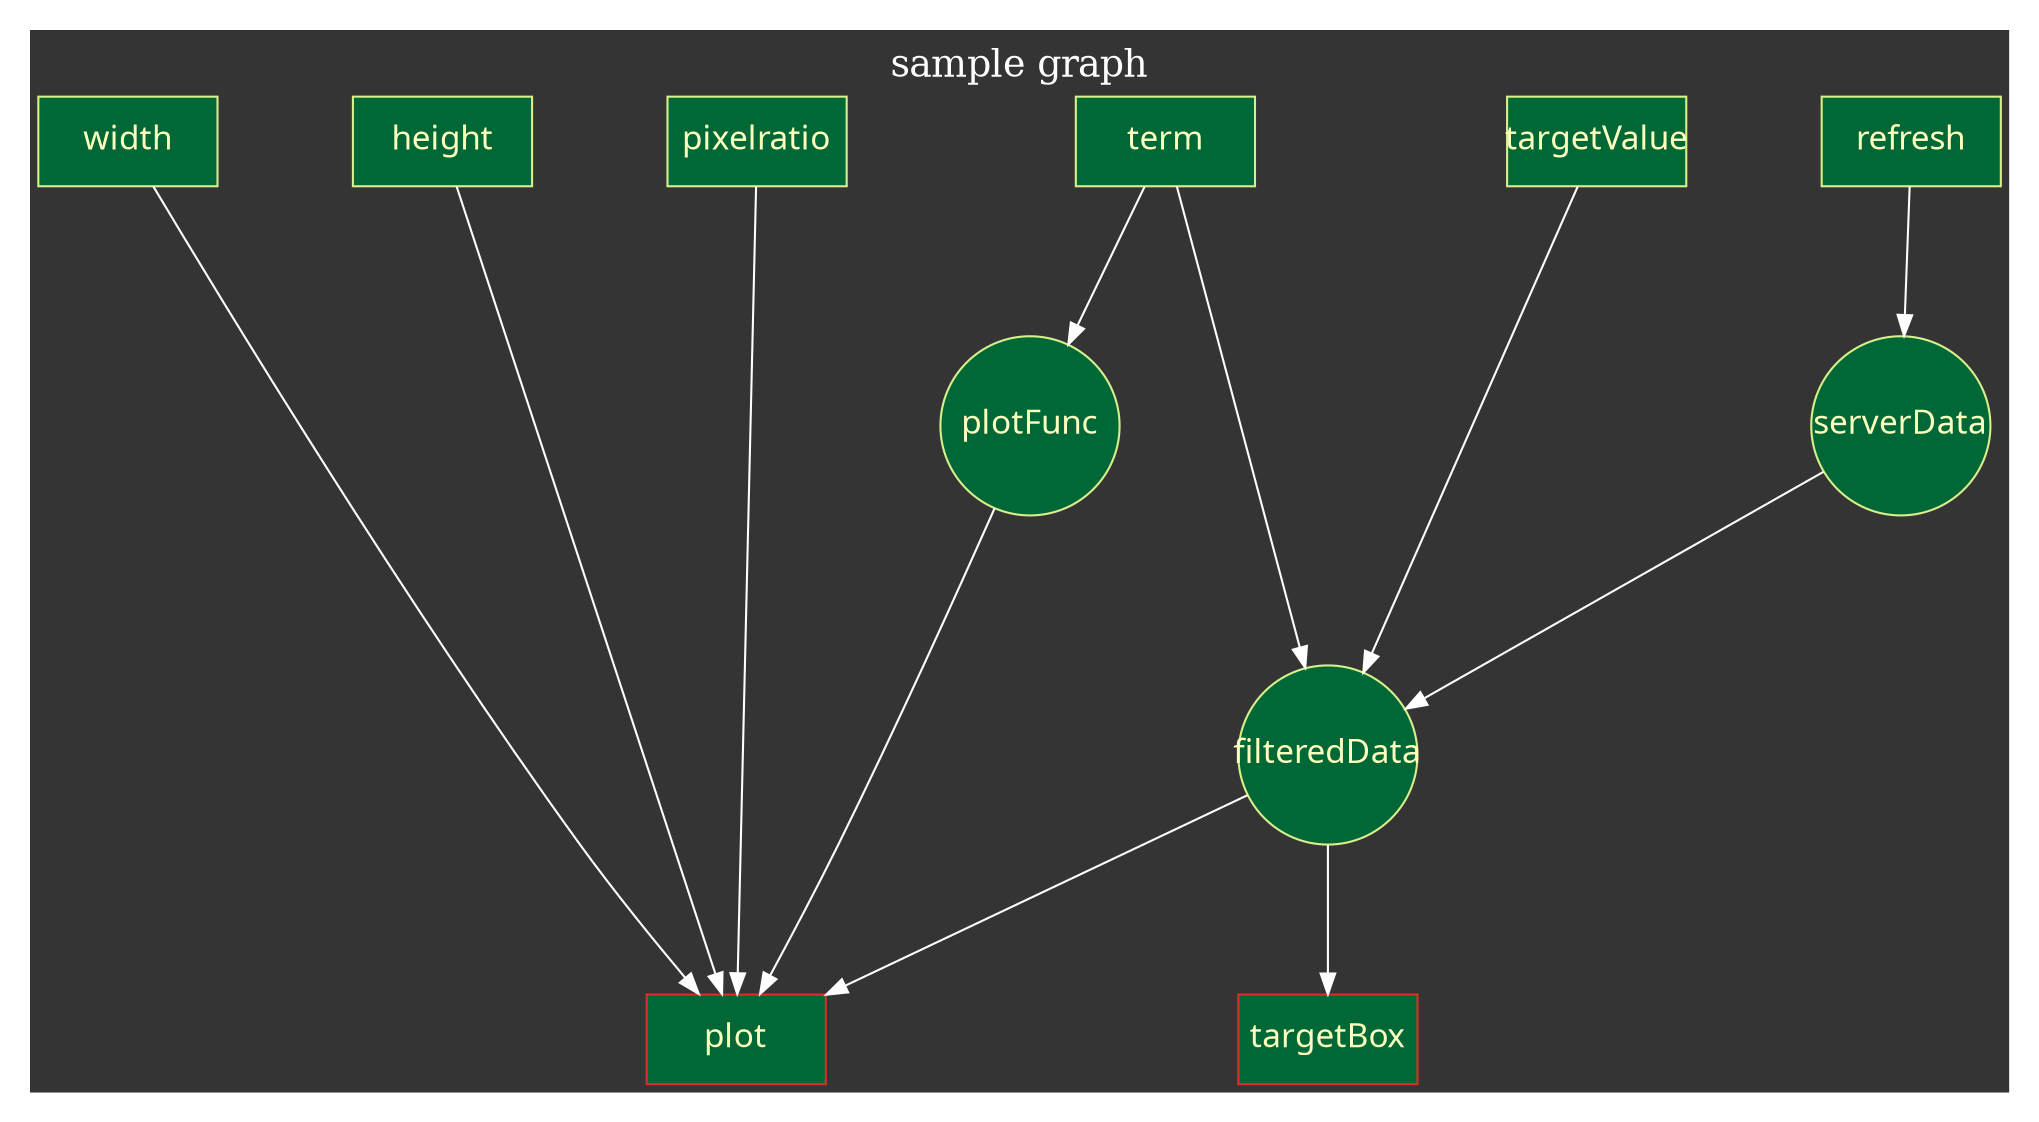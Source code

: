 digraph {
  graph [         
         charset = "UTF-8";
         label = "sample graph",
         labelloc = "t",
         labeljust = "c",
         bgcolor = "#343434",
         fontcolor = white,
         fontsize = 18,
         style = "filled",
         rankdir = TB,
         margin = 0.2,
         splines = spline,
         ranksep = 1.0,
         nodesep = 0.9         
         ];
  node [
        colorscheme = "rdylgn11"
        style = "solid,filled",
        fontsize = 16,
        fontcolor = 6,
        fontname = "Migu 1M",
        color = 7,
        fillcolor = 11,
        fixedsize = true,
        height = 0.6,
        width = 1.2
        ];

  edge [
        style = solid,
        fontsize = 14,
        fontcolor = white,
        fontname = "Migu 1M",
        color = white,
        labelfloat = true,
        labeldistance = 2.5,
        labelangle = 70
        ];

  subgraph {
    // input
    {
      rank = same;
      term [shape = box];
      refresh [shape = box];
      targetValue [shape = box];
      width, height, pixelratio [shape = box];
    }


    // output
    {
      rank = same;
      plot [shape = box, color=2];
      targetBox [shape = box, color=2];
    }

    // メモリ上のデータ
    {
      rank = same;
      serverData [shape = circle];
      plotFunc [shape = circle];
    }
    filteredData [shape = circle];

    

    refresh -> serverData;

    filteredData -> targetBox;

    serverData -> filteredData;
    targetValue -> filteredData;
    term -> filteredData;

    filteredData -> plot;
    width, height, pixelratio -> plot;
    plotFunc -> plot;

    term -> plotFunc
  }
}
